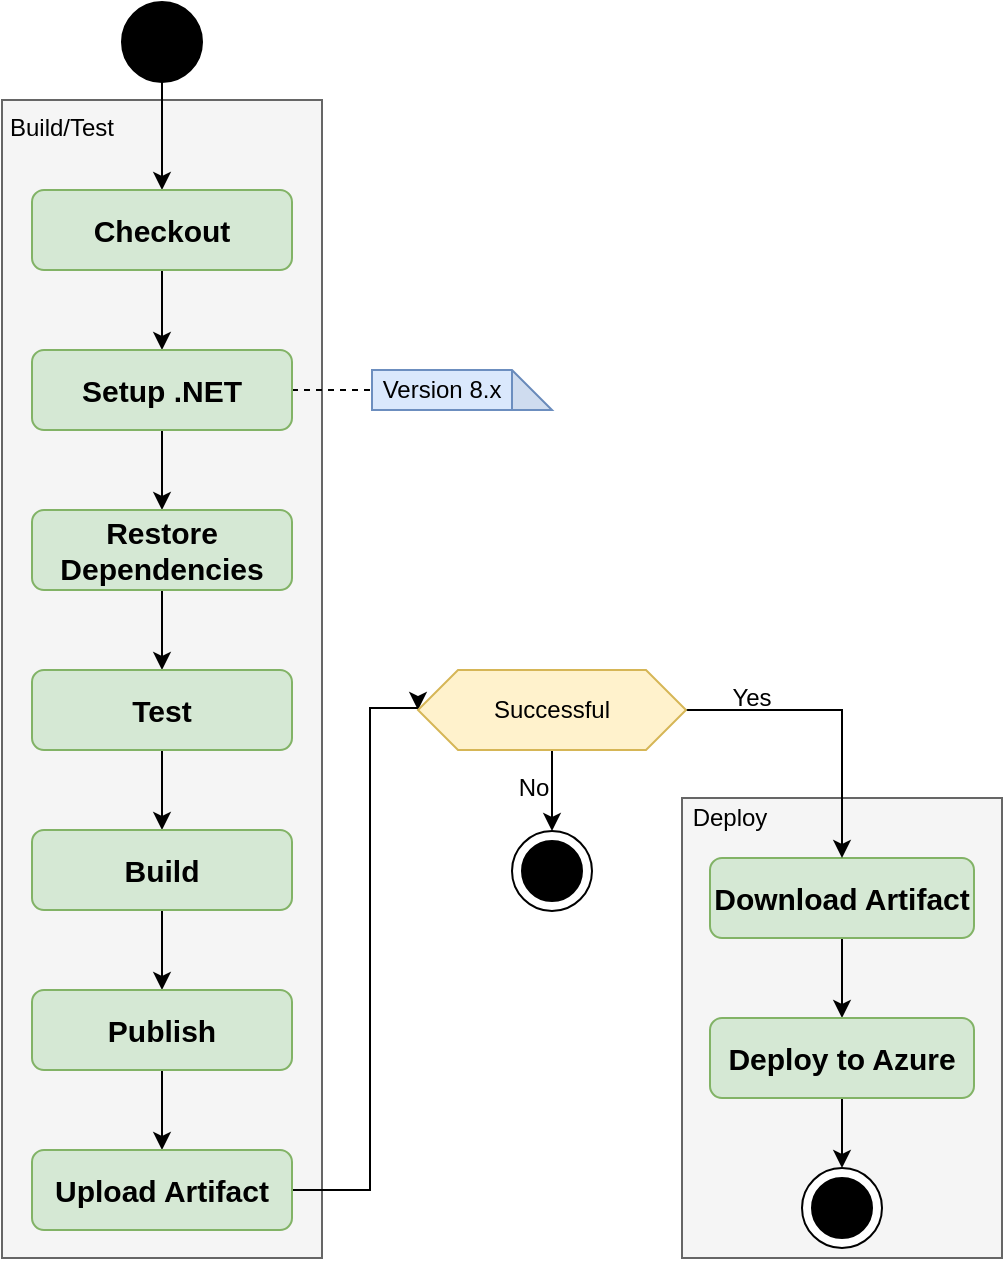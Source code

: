 <mxfile version="25.0.3">
  <diagram name="Side-1" id="XNTgyswPlQL0MMfTTr4J">
    <mxGraphModel dx="954" dy="647" grid="0" gridSize="10" guides="1" tooltips="1" connect="1" arrows="1" fold="1" page="0" pageScale="1" pageWidth="827" pageHeight="1169" math="0" shadow="0">
      <root>
        <mxCell id="0" />
        <mxCell id="1" parent="0" />
        <mxCell id="rwar1H766Dd_d3rqaXCX-55" value="" style="rounded=0;whiteSpace=wrap;html=1;fillColor=#f5f5f5;fontColor=#333333;strokeColor=#666666;" parent="1" vertex="1">
          <mxGeometry x="680" y="504" width="160" height="230" as="geometry" />
        </mxCell>
        <mxCell id="rwar1H766Dd_d3rqaXCX-59" value="" style="ellipse;whiteSpace=wrap;html=1;aspect=fixed;" parent="1" vertex="1">
          <mxGeometry x="740" y="689" width="40" height="40" as="geometry" />
        </mxCell>
        <mxCell id="rwar1H766Dd_d3rqaXCX-37" value="" style="rounded=0;whiteSpace=wrap;html=1;fillColor=#f5f5f5;fontColor=#333333;strokeColor=#666666;" parent="1" vertex="1">
          <mxGeometry x="340" y="155" width="160" height="579" as="geometry" />
        </mxCell>
        <mxCell id="rwar1H766Dd_d3rqaXCX-5" style="edgeStyle=orthogonalEdgeStyle;rounded=0;orthogonalLoop=1;jettySize=auto;html=1;entryX=0.5;entryY=0;entryDx=0;entryDy=0;" parent="1" source="rwar1H766Dd_d3rqaXCX-1" target="rwar1H766Dd_d3rqaXCX-3" edge="1">
          <mxGeometry relative="1" as="geometry" />
        </mxCell>
        <mxCell id="rwar1H766Dd_d3rqaXCX-1" value="" style="ellipse;whiteSpace=wrap;html=1;aspect=fixed;fillColor=#000000;" parent="1" vertex="1">
          <mxGeometry x="400" y="106" width="40" height="40" as="geometry" />
        </mxCell>
        <mxCell id="rwar1H766Dd_d3rqaXCX-7" style="edgeStyle=orthogonalEdgeStyle;rounded=0;orthogonalLoop=1;jettySize=auto;html=1;entryX=0.5;entryY=0;entryDx=0;entryDy=0;" parent="1" source="rwar1H766Dd_d3rqaXCX-3" target="rwar1H766Dd_d3rqaXCX-6" edge="1">
          <mxGeometry relative="1" as="geometry" />
        </mxCell>
        <mxCell id="rwar1H766Dd_d3rqaXCX-3" value="&lt;b&gt;&lt;font style=&quot;font-size: 15px;&quot;&gt;Checkout&lt;/font&gt;&lt;/b&gt;" style="rounded=1;whiteSpace=wrap;html=1;fillColor=#d5e8d4;strokeColor=#82b366;" parent="1" vertex="1">
          <mxGeometry x="355" y="200" width="130" height="40" as="geometry" />
        </mxCell>
        <mxCell id="rwar1H766Dd_d3rqaXCX-9" style="edgeStyle=orthogonalEdgeStyle;rounded=0;orthogonalLoop=1;jettySize=auto;html=1;entryX=0.5;entryY=0;entryDx=0;entryDy=0;" parent="1" source="rwar1H766Dd_d3rqaXCX-6" target="rwar1H766Dd_d3rqaXCX-8" edge="1">
          <mxGeometry relative="1" as="geometry" />
        </mxCell>
        <mxCell id="rwar1H766Dd_d3rqaXCX-22" style="edgeStyle=orthogonalEdgeStyle;rounded=0;orthogonalLoop=1;jettySize=auto;html=1;endArrow=none;endFill=0;dashed=1;" parent="1" source="rwar1H766Dd_d3rqaXCX-6" target="rwar1H766Dd_d3rqaXCX-20" edge="1">
          <mxGeometry relative="1" as="geometry" />
        </mxCell>
        <mxCell id="rwar1H766Dd_d3rqaXCX-6" value="&lt;b&gt;&lt;font style=&quot;font-size: 15px;&quot;&gt;Setup .NET&lt;/font&gt;&lt;/b&gt;" style="rounded=1;whiteSpace=wrap;html=1;fillColor=#d5e8d4;strokeColor=#82b366;" parent="1" vertex="1">
          <mxGeometry x="355" y="280" width="130" height="40" as="geometry" />
        </mxCell>
        <mxCell id="rwar1H766Dd_d3rqaXCX-11" style="edgeStyle=orthogonalEdgeStyle;rounded=0;orthogonalLoop=1;jettySize=auto;html=1;entryX=0.5;entryY=0;entryDx=0;entryDy=0;" parent="1" source="rwar1H766Dd_d3rqaXCX-8" target="rwar1H766Dd_d3rqaXCX-10" edge="1">
          <mxGeometry relative="1" as="geometry" />
        </mxCell>
        <mxCell id="rwar1H766Dd_d3rqaXCX-8" value="&lt;b&gt;&lt;font style=&quot;font-size: 15px;&quot;&gt;Restore Dependencies&lt;/font&gt;&lt;/b&gt;" style="rounded=1;whiteSpace=wrap;html=1;fillColor=#d5e8d4;strokeColor=#82b366;" parent="1" vertex="1">
          <mxGeometry x="355" y="360" width="130" height="40" as="geometry" />
        </mxCell>
        <mxCell id="rwar1H766Dd_d3rqaXCX-13" style="edgeStyle=orthogonalEdgeStyle;rounded=0;orthogonalLoop=1;jettySize=auto;html=1;" parent="1" source="rwar1H766Dd_d3rqaXCX-10" target="rwar1H766Dd_d3rqaXCX-12" edge="1">
          <mxGeometry relative="1" as="geometry" />
        </mxCell>
        <mxCell id="rwar1H766Dd_d3rqaXCX-10" value="&lt;b&gt;&lt;font style=&quot;font-size: 15px;&quot;&gt;Test&lt;/font&gt;&lt;/b&gt;" style="rounded=1;whiteSpace=wrap;html=1;fillColor=#d5e8d4;strokeColor=#82b366;" parent="1" vertex="1">
          <mxGeometry x="355" y="440" width="130" height="40" as="geometry" />
        </mxCell>
        <mxCell id="rwar1H766Dd_d3rqaXCX-28" style="edgeStyle=orthogonalEdgeStyle;rounded=0;orthogonalLoop=1;jettySize=auto;html=1;exitX=0.5;exitY=1;exitDx=0;exitDy=0;entryX=0.5;entryY=0;entryDx=0;entryDy=0;" parent="1" source="rwar1H766Dd_d3rqaXCX-12" target="rwar1H766Dd_d3rqaXCX-26" edge="1">
          <mxGeometry relative="1" as="geometry" />
        </mxCell>
        <mxCell id="rwar1H766Dd_d3rqaXCX-12" value="&lt;b&gt;&lt;font&gt;&lt;span style=&quot;font-size: 15px;&quot;&gt;Build&lt;/span&gt;&lt;/font&gt;&lt;/b&gt;" style="rounded=1;whiteSpace=wrap;html=1;fillColor=#d5e8d4;strokeColor=#82b366;" parent="1" vertex="1">
          <mxGeometry x="355" y="520" width="130" height="40" as="geometry" />
        </mxCell>
        <mxCell id="rwar1H766Dd_d3rqaXCX-15" value="" style="ellipse;whiteSpace=wrap;html=1;aspect=fixed;" parent="1" vertex="1">
          <mxGeometry x="595" y="520.5" width="40" height="40" as="geometry" />
        </mxCell>
        <mxCell id="rwar1H766Dd_d3rqaXCX-16" value="" style="ellipse;whiteSpace=wrap;html=1;aspect=fixed;fillColor=#000000;" parent="1" vertex="1">
          <mxGeometry x="600" y="525.5" width="30" height="30" as="geometry" />
        </mxCell>
        <mxCell id="rwar1H766Dd_d3rqaXCX-20" value="&amp;nbsp;Version 8.x" style="shape=note;whiteSpace=wrap;html=1;backgroundOutline=1;darkOpacity=0.05;fillColor=#dae8fc;strokeColor=#6c8ebf;align=left;" parent="1" vertex="1">
          <mxGeometry x="525" y="290" width="90" height="20" as="geometry" />
        </mxCell>
        <mxCell id="rwar1H766Dd_d3rqaXCX-29" style="edgeStyle=orthogonalEdgeStyle;rounded=0;orthogonalLoop=1;jettySize=auto;html=1;exitX=0.5;exitY=1;exitDx=0;exitDy=0;entryX=0.5;entryY=0;entryDx=0;entryDy=0;" parent="1" source="rwar1H766Dd_d3rqaXCX-26" target="rwar1H766Dd_d3rqaXCX-27" edge="1">
          <mxGeometry relative="1" as="geometry" />
        </mxCell>
        <mxCell id="rwar1H766Dd_d3rqaXCX-26" value="&lt;b&gt;&lt;font&gt;&lt;span style=&quot;font-size: 15px;&quot;&gt;Publish&lt;/span&gt;&lt;/font&gt;&lt;/b&gt;" style="rounded=1;whiteSpace=wrap;html=1;fillColor=#d5e8d4;strokeColor=#82b366;" parent="1" vertex="1">
          <mxGeometry x="355" y="600" width="130" height="40" as="geometry" />
        </mxCell>
        <mxCell id="rwar1H766Dd_d3rqaXCX-45" style="edgeStyle=orthogonalEdgeStyle;rounded=0;orthogonalLoop=1;jettySize=auto;html=1;entryX=0;entryY=0.5;entryDx=0;entryDy=0;" parent="1" source="rwar1H766Dd_d3rqaXCX-27" target="rwar1H766Dd_d3rqaXCX-40" edge="1">
          <mxGeometry relative="1" as="geometry">
            <Array as="points">
              <mxPoint x="524" y="700" />
              <mxPoint x="524" y="459" />
              <mxPoint x="548" y="459" />
            </Array>
          </mxGeometry>
        </mxCell>
        <mxCell id="rwar1H766Dd_d3rqaXCX-27" value="&lt;b&gt;&lt;font&gt;&lt;span style=&quot;font-size: 15px;&quot;&gt;Upload Artifact&lt;/span&gt;&lt;/font&gt;&lt;/b&gt;" style="rounded=1;whiteSpace=wrap;html=1;fillColor=#d5e8d4;strokeColor=#82b366;" parent="1" vertex="1">
          <mxGeometry x="355" y="680" width="130" height="40" as="geometry" />
        </mxCell>
        <mxCell id="rwar1H766Dd_d3rqaXCX-52" style="edgeStyle=orthogonalEdgeStyle;rounded=0;orthogonalLoop=1;jettySize=auto;html=1;exitX=0.5;exitY=1;exitDx=0;exitDy=0;" parent="1" source="rwar1H766Dd_d3rqaXCX-34" edge="1">
          <mxGeometry relative="1" as="geometry">
            <mxPoint x="760.143" y="574.286" as="targetPoint" />
          </mxGeometry>
        </mxCell>
        <mxCell id="rwar1H766Dd_d3rqaXCX-54" style="edgeStyle=orthogonalEdgeStyle;rounded=0;orthogonalLoop=1;jettySize=auto;html=1;exitX=0.5;exitY=1;exitDx=0;exitDy=0;entryX=0.5;entryY=0;entryDx=0;entryDy=0;" parent="1" source="rwar1H766Dd_d3rqaXCX-34" target="rwar1H766Dd_d3rqaXCX-53" edge="1">
          <mxGeometry relative="1" as="geometry" />
        </mxCell>
        <mxCell id="rwar1H766Dd_d3rqaXCX-34" value="&lt;span style=&quot;font-size: 15px;&quot;&gt;&lt;b&gt;Download Artifact&lt;/b&gt;&lt;/span&gt;" style="rounded=1;whiteSpace=wrap;html=1;fillColor=#d5e8d4;strokeColor=#82b366;" parent="1" vertex="1">
          <mxGeometry x="694" y="534" width="132" height="40" as="geometry" />
        </mxCell>
        <mxCell id="rwar1H766Dd_d3rqaXCX-38" value="&lt;font&gt;Build/Test&lt;/font&gt;" style="text;html=1;align=center;verticalAlign=middle;whiteSpace=wrap;rounded=0;" parent="1" vertex="1">
          <mxGeometry x="340" y="154" width="60" height="30" as="geometry" />
        </mxCell>
        <mxCell id="rwar1H766Dd_d3rqaXCX-46" style="edgeStyle=orthogonalEdgeStyle;rounded=0;orthogonalLoop=1;jettySize=auto;html=1;entryX=0.5;entryY=0;entryDx=0;entryDy=0;exitX=1;exitY=0.5;exitDx=0;exitDy=0;" parent="1" source="rwar1H766Dd_d3rqaXCX-40" target="rwar1H766Dd_d3rqaXCX-34" edge="1">
          <mxGeometry relative="1" as="geometry" />
        </mxCell>
        <mxCell id="rwar1H766Dd_d3rqaXCX-49" style="edgeStyle=orthogonalEdgeStyle;rounded=0;orthogonalLoop=1;jettySize=auto;html=1;entryX=0.5;entryY=0;entryDx=0;entryDy=0;" parent="1" source="rwar1H766Dd_d3rqaXCX-40" target="rwar1H766Dd_d3rqaXCX-15" edge="1">
          <mxGeometry relative="1" as="geometry" />
        </mxCell>
        <mxCell id="rwar1H766Dd_d3rqaXCX-40" value="Successful" style="shape=hexagon;perimeter=hexagonPerimeter2;whiteSpace=wrap;html=1;fixedSize=1;fillColor=#fff2cc;strokeColor=#d6b656;" parent="1" vertex="1">
          <mxGeometry x="548" y="440" width="134" height="40" as="geometry" />
        </mxCell>
        <mxCell id="rwar1H766Dd_d3rqaXCX-47" value="&lt;font&gt;Yes&lt;/font&gt;" style="text;html=1;align=center;verticalAlign=middle;whiteSpace=wrap;rounded=0;rotation=0;" parent="1" vertex="1">
          <mxGeometry x="685" y="438.5" width="60" height="30" as="geometry" />
        </mxCell>
        <mxCell id="rwar1H766Dd_d3rqaXCX-51" value="&lt;font&gt;No&lt;/font&gt;" style="text;html=1;align=center;verticalAlign=middle;whiteSpace=wrap;rounded=0;rotation=0;" parent="1" vertex="1">
          <mxGeometry x="576" y="484" width="60" height="30" as="geometry" />
        </mxCell>
        <mxCell id="rwar1H766Dd_d3rqaXCX-60" style="edgeStyle=orthogonalEdgeStyle;rounded=0;orthogonalLoop=1;jettySize=auto;html=1;entryX=0.5;entryY=0;entryDx=0;entryDy=0;" parent="1" source="rwar1H766Dd_d3rqaXCX-53" target="rwar1H766Dd_d3rqaXCX-59" edge="1">
          <mxGeometry relative="1" as="geometry" />
        </mxCell>
        <mxCell id="rwar1H766Dd_d3rqaXCX-53" value="&lt;span style=&quot;font-size: 15px;&quot;&gt;&lt;b&gt;Deploy to Azure&lt;/b&gt;&lt;/span&gt;" style="rounded=1;whiteSpace=wrap;html=1;fillColor=#d5e8d4;strokeColor=#82b366;" parent="1" vertex="1">
          <mxGeometry x="694" y="614" width="132" height="40" as="geometry" />
        </mxCell>
        <mxCell id="rwar1H766Dd_d3rqaXCX-56" value="Deploy" style="text;html=1;align=center;verticalAlign=middle;whiteSpace=wrap;rounded=0;" parent="1" vertex="1">
          <mxGeometry x="674" y="499" width="60" height="30" as="geometry" />
        </mxCell>
        <mxCell id="rwar1H766Dd_d3rqaXCX-58" value="" style="ellipse;whiteSpace=wrap;html=1;aspect=fixed;fillColor=#000000;" parent="1" vertex="1">
          <mxGeometry x="745" y="694" width="30" height="30" as="geometry" />
        </mxCell>
      </root>
    </mxGraphModel>
  </diagram>
</mxfile>
